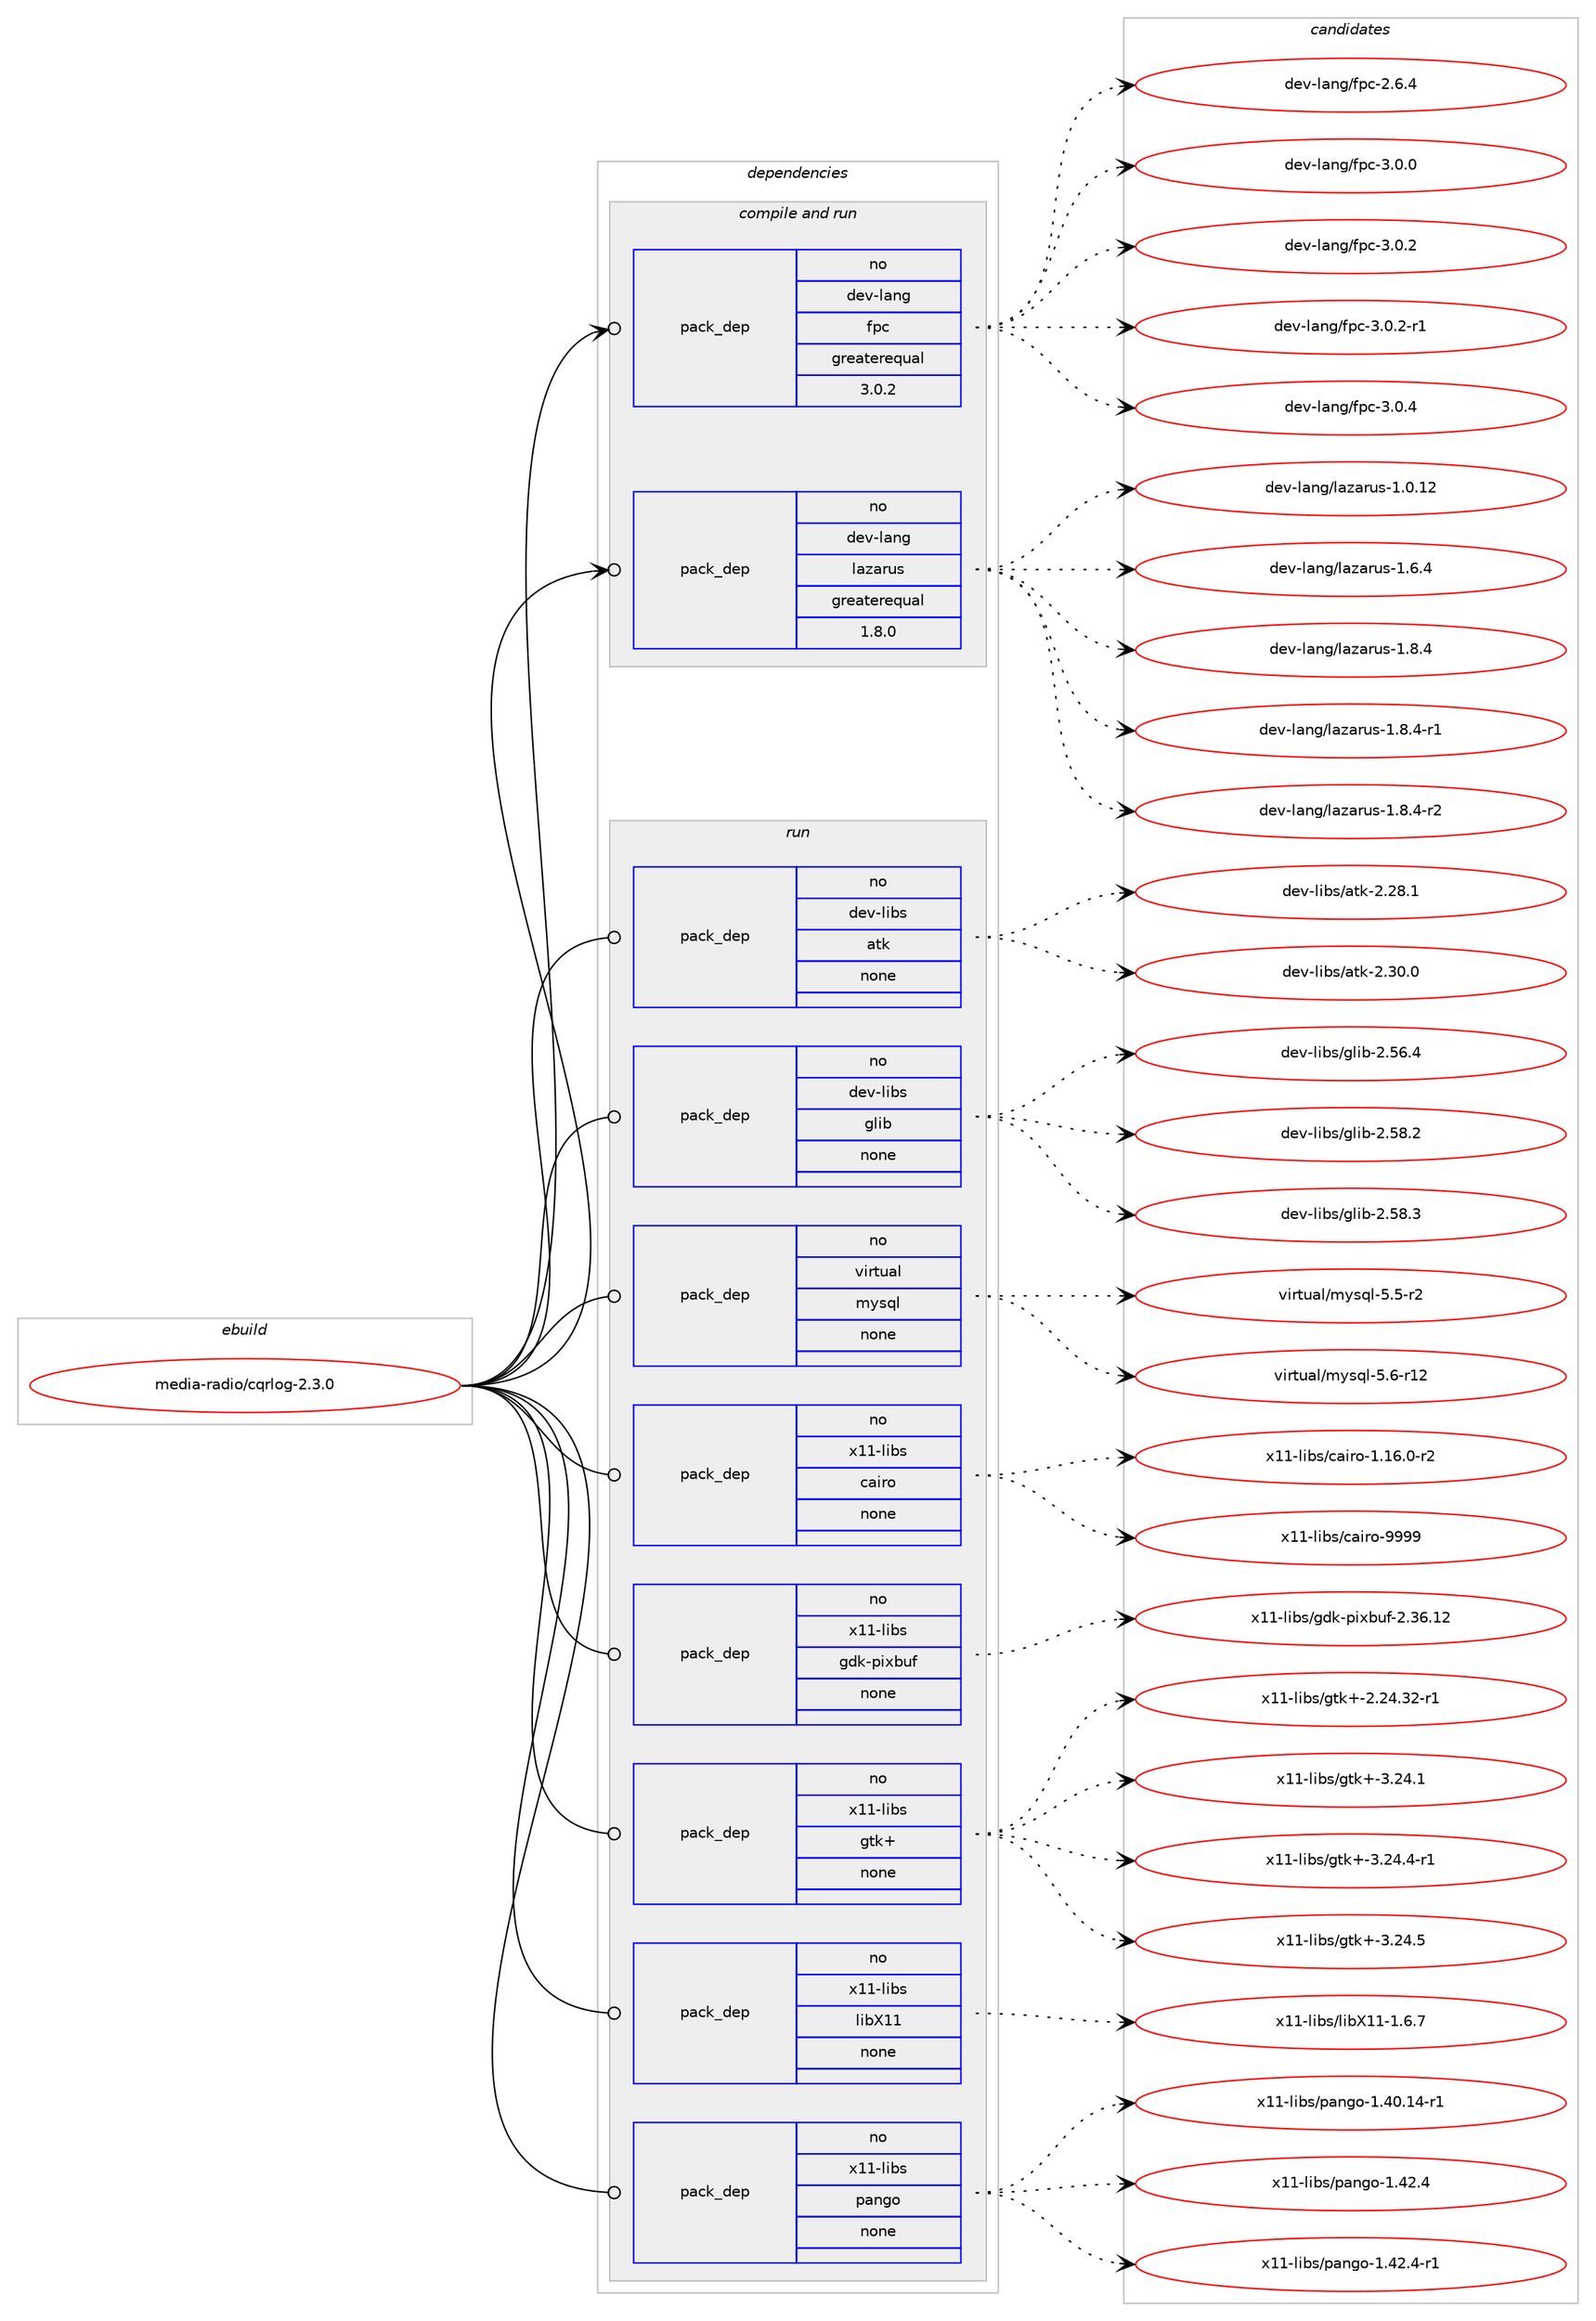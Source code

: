 digraph prolog {

# *************
# Graph options
# *************

newrank=true;
concentrate=true;
compound=true;
graph [rankdir=LR,fontname=Helvetica,fontsize=10,ranksep=1.5];#, ranksep=2.5, nodesep=0.2];
edge  [arrowhead=vee];
node  [fontname=Helvetica,fontsize=10];

# **********
# The ebuild
# **********

subgraph cluster_leftcol {
color=gray;
rank=same;
label=<<i>ebuild</i>>;
id [label="media-radio/cqrlog-2.3.0", color=red, width=4, href="../media-radio/cqrlog-2.3.0.svg"];
}

# ****************
# The dependencies
# ****************

subgraph cluster_midcol {
color=gray;
label=<<i>dependencies</i>>;
subgraph cluster_compile {
fillcolor="#eeeeee";
style=filled;
label=<<i>compile</i>>;
}
subgraph cluster_compileandrun {
fillcolor="#eeeeee";
style=filled;
label=<<i>compile and run</i>>;
subgraph pack1706 {
dependency1985 [label=<<TABLE BORDER="0" CELLBORDER="1" CELLSPACING="0" CELLPADDING="4" WIDTH="220"><TR><TD ROWSPAN="6" CELLPADDING="30">pack_dep</TD></TR><TR><TD WIDTH="110">no</TD></TR><TR><TD>dev-lang</TD></TR><TR><TD>fpc</TD></TR><TR><TD>greaterequal</TD></TR><TR><TD>3.0.2</TD></TR></TABLE>>, shape=none, color=blue];
}
id:e -> dependency1985:w [weight=20,style="solid",arrowhead="odotvee"];
subgraph pack1707 {
dependency1986 [label=<<TABLE BORDER="0" CELLBORDER="1" CELLSPACING="0" CELLPADDING="4" WIDTH="220"><TR><TD ROWSPAN="6" CELLPADDING="30">pack_dep</TD></TR><TR><TD WIDTH="110">no</TD></TR><TR><TD>dev-lang</TD></TR><TR><TD>lazarus</TD></TR><TR><TD>greaterequal</TD></TR><TR><TD>1.8.0</TD></TR></TABLE>>, shape=none, color=blue];
}
id:e -> dependency1986:w [weight=20,style="solid",arrowhead="odotvee"];
}
subgraph cluster_run {
fillcolor="#eeeeee";
style=filled;
label=<<i>run</i>>;
subgraph pack1708 {
dependency1987 [label=<<TABLE BORDER="0" CELLBORDER="1" CELLSPACING="0" CELLPADDING="4" WIDTH="220"><TR><TD ROWSPAN="6" CELLPADDING="30">pack_dep</TD></TR><TR><TD WIDTH="110">no</TD></TR><TR><TD>dev-libs</TD></TR><TR><TD>atk</TD></TR><TR><TD>none</TD></TR><TR><TD></TD></TR></TABLE>>, shape=none, color=blue];
}
id:e -> dependency1987:w [weight=20,style="solid",arrowhead="odot"];
subgraph pack1709 {
dependency1988 [label=<<TABLE BORDER="0" CELLBORDER="1" CELLSPACING="0" CELLPADDING="4" WIDTH="220"><TR><TD ROWSPAN="6" CELLPADDING="30">pack_dep</TD></TR><TR><TD WIDTH="110">no</TD></TR><TR><TD>dev-libs</TD></TR><TR><TD>glib</TD></TR><TR><TD>none</TD></TR><TR><TD></TD></TR></TABLE>>, shape=none, color=blue];
}
id:e -> dependency1988:w [weight=20,style="solid",arrowhead="odot"];
subgraph pack1710 {
dependency1989 [label=<<TABLE BORDER="0" CELLBORDER="1" CELLSPACING="0" CELLPADDING="4" WIDTH="220"><TR><TD ROWSPAN="6" CELLPADDING="30">pack_dep</TD></TR><TR><TD WIDTH="110">no</TD></TR><TR><TD>virtual</TD></TR><TR><TD>mysql</TD></TR><TR><TD>none</TD></TR><TR><TD></TD></TR></TABLE>>, shape=none, color=blue];
}
id:e -> dependency1989:w [weight=20,style="solid",arrowhead="odot"];
subgraph pack1711 {
dependency1990 [label=<<TABLE BORDER="0" CELLBORDER="1" CELLSPACING="0" CELLPADDING="4" WIDTH="220"><TR><TD ROWSPAN="6" CELLPADDING="30">pack_dep</TD></TR><TR><TD WIDTH="110">no</TD></TR><TR><TD>x11-libs</TD></TR><TR><TD>cairo</TD></TR><TR><TD>none</TD></TR><TR><TD></TD></TR></TABLE>>, shape=none, color=blue];
}
id:e -> dependency1990:w [weight=20,style="solid",arrowhead="odot"];
subgraph pack1712 {
dependency1991 [label=<<TABLE BORDER="0" CELLBORDER="1" CELLSPACING="0" CELLPADDING="4" WIDTH="220"><TR><TD ROWSPAN="6" CELLPADDING="30">pack_dep</TD></TR><TR><TD WIDTH="110">no</TD></TR><TR><TD>x11-libs</TD></TR><TR><TD>gdk-pixbuf</TD></TR><TR><TD>none</TD></TR><TR><TD></TD></TR></TABLE>>, shape=none, color=blue];
}
id:e -> dependency1991:w [weight=20,style="solid",arrowhead="odot"];
subgraph pack1713 {
dependency1992 [label=<<TABLE BORDER="0" CELLBORDER="1" CELLSPACING="0" CELLPADDING="4" WIDTH="220"><TR><TD ROWSPAN="6" CELLPADDING="30">pack_dep</TD></TR><TR><TD WIDTH="110">no</TD></TR><TR><TD>x11-libs</TD></TR><TR><TD>gtk+</TD></TR><TR><TD>none</TD></TR><TR><TD></TD></TR></TABLE>>, shape=none, color=blue];
}
id:e -> dependency1992:w [weight=20,style="solid",arrowhead="odot"];
subgraph pack1714 {
dependency1993 [label=<<TABLE BORDER="0" CELLBORDER="1" CELLSPACING="0" CELLPADDING="4" WIDTH="220"><TR><TD ROWSPAN="6" CELLPADDING="30">pack_dep</TD></TR><TR><TD WIDTH="110">no</TD></TR><TR><TD>x11-libs</TD></TR><TR><TD>libX11</TD></TR><TR><TD>none</TD></TR><TR><TD></TD></TR></TABLE>>, shape=none, color=blue];
}
id:e -> dependency1993:w [weight=20,style="solid",arrowhead="odot"];
subgraph pack1715 {
dependency1994 [label=<<TABLE BORDER="0" CELLBORDER="1" CELLSPACING="0" CELLPADDING="4" WIDTH="220"><TR><TD ROWSPAN="6" CELLPADDING="30">pack_dep</TD></TR><TR><TD WIDTH="110">no</TD></TR><TR><TD>x11-libs</TD></TR><TR><TD>pango</TD></TR><TR><TD>none</TD></TR><TR><TD></TD></TR></TABLE>>, shape=none, color=blue];
}
id:e -> dependency1994:w [weight=20,style="solid",arrowhead="odot"];
}
}

# **************
# The candidates
# **************

subgraph cluster_choices {
rank=same;
color=gray;
label=<<i>candidates</i>>;

subgraph choice1706 {
color=black;
nodesep=1;
choice10010111845108971101034710211299455046544652 [label="dev-lang/fpc-2.6.4", color=red, width=4,href="../dev-lang/fpc-2.6.4.svg"];
choice10010111845108971101034710211299455146484648 [label="dev-lang/fpc-3.0.0", color=red, width=4,href="../dev-lang/fpc-3.0.0.svg"];
choice10010111845108971101034710211299455146484650 [label="dev-lang/fpc-3.0.2", color=red, width=4,href="../dev-lang/fpc-3.0.2.svg"];
choice100101118451089711010347102112994551464846504511449 [label="dev-lang/fpc-3.0.2-r1", color=red, width=4,href="../dev-lang/fpc-3.0.2-r1.svg"];
choice10010111845108971101034710211299455146484652 [label="dev-lang/fpc-3.0.4", color=red, width=4,href="../dev-lang/fpc-3.0.4.svg"];
dependency1985:e -> choice10010111845108971101034710211299455046544652:w [style=dotted,weight="100"];
dependency1985:e -> choice10010111845108971101034710211299455146484648:w [style=dotted,weight="100"];
dependency1985:e -> choice10010111845108971101034710211299455146484650:w [style=dotted,weight="100"];
dependency1985:e -> choice100101118451089711010347102112994551464846504511449:w [style=dotted,weight="100"];
dependency1985:e -> choice10010111845108971101034710211299455146484652:w [style=dotted,weight="100"];
}
subgraph choice1707 {
color=black;
nodesep=1;
choice100101118451089711010347108971229711411711545494648464950 [label="dev-lang/lazarus-1.0.12", color=red, width=4,href="../dev-lang/lazarus-1.0.12.svg"];
choice1001011184510897110103471089712297114117115454946544652 [label="dev-lang/lazarus-1.6.4", color=red, width=4,href="../dev-lang/lazarus-1.6.4.svg"];
choice1001011184510897110103471089712297114117115454946564652 [label="dev-lang/lazarus-1.8.4", color=red, width=4,href="../dev-lang/lazarus-1.8.4.svg"];
choice10010111845108971101034710897122971141171154549465646524511449 [label="dev-lang/lazarus-1.8.4-r1", color=red, width=4,href="../dev-lang/lazarus-1.8.4-r1.svg"];
choice10010111845108971101034710897122971141171154549465646524511450 [label="dev-lang/lazarus-1.8.4-r2", color=red, width=4,href="../dev-lang/lazarus-1.8.4-r2.svg"];
dependency1986:e -> choice100101118451089711010347108971229711411711545494648464950:w [style=dotted,weight="100"];
dependency1986:e -> choice1001011184510897110103471089712297114117115454946544652:w [style=dotted,weight="100"];
dependency1986:e -> choice1001011184510897110103471089712297114117115454946564652:w [style=dotted,weight="100"];
dependency1986:e -> choice10010111845108971101034710897122971141171154549465646524511449:w [style=dotted,weight="100"];
dependency1986:e -> choice10010111845108971101034710897122971141171154549465646524511450:w [style=dotted,weight="100"];
}
subgraph choice1708 {
color=black;
nodesep=1;
choice1001011184510810598115479711610745504650564649 [label="dev-libs/atk-2.28.1", color=red, width=4,href="../dev-libs/atk-2.28.1.svg"];
choice1001011184510810598115479711610745504651484648 [label="dev-libs/atk-2.30.0", color=red, width=4,href="../dev-libs/atk-2.30.0.svg"];
dependency1987:e -> choice1001011184510810598115479711610745504650564649:w [style=dotted,weight="100"];
dependency1987:e -> choice1001011184510810598115479711610745504651484648:w [style=dotted,weight="100"];
}
subgraph choice1709 {
color=black;
nodesep=1;
choice1001011184510810598115471031081059845504653544652 [label="dev-libs/glib-2.56.4", color=red, width=4,href="../dev-libs/glib-2.56.4.svg"];
choice1001011184510810598115471031081059845504653564650 [label="dev-libs/glib-2.58.2", color=red, width=4,href="../dev-libs/glib-2.58.2.svg"];
choice1001011184510810598115471031081059845504653564651 [label="dev-libs/glib-2.58.3", color=red, width=4,href="../dev-libs/glib-2.58.3.svg"];
dependency1988:e -> choice1001011184510810598115471031081059845504653544652:w [style=dotted,weight="100"];
dependency1988:e -> choice1001011184510810598115471031081059845504653564650:w [style=dotted,weight="100"];
dependency1988:e -> choice1001011184510810598115471031081059845504653564651:w [style=dotted,weight="100"];
}
subgraph choice1710 {
color=black;
nodesep=1;
choice1181051141161179710847109121115113108455346534511450 [label="virtual/mysql-5.5-r2", color=red, width=4,href="../virtual/mysql-5.5-r2.svg"];
choice118105114116117971084710912111511310845534654451144950 [label="virtual/mysql-5.6-r12", color=red, width=4,href="../virtual/mysql-5.6-r12.svg"];
dependency1989:e -> choice1181051141161179710847109121115113108455346534511450:w [style=dotted,weight="100"];
dependency1989:e -> choice118105114116117971084710912111511310845534654451144950:w [style=dotted,weight="100"];
}
subgraph choice1711 {
color=black;
nodesep=1;
choice12049494510810598115479997105114111454946495446484511450 [label="x11-libs/cairo-1.16.0-r2", color=red, width=4,href="../x11-libs/cairo-1.16.0-r2.svg"];
choice120494945108105981154799971051141114557575757 [label="x11-libs/cairo-9999", color=red, width=4,href="../x11-libs/cairo-9999.svg"];
dependency1990:e -> choice12049494510810598115479997105114111454946495446484511450:w [style=dotted,weight="100"];
dependency1990:e -> choice120494945108105981154799971051141114557575757:w [style=dotted,weight="100"];
}
subgraph choice1712 {
color=black;
nodesep=1;
choice120494945108105981154710310010745112105120981171024550465154464950 [label="x11-libs/gdk-pixbuf-2.36.12", color=red, width=4,href="../x11-libs/gdk-pixbuf-2.36.12.svg"];
dependency1991:e -> choice120494945108105981154710310010745112105120981171024550465154464950:w [style=dotted,weight="100"];
}
subgraph choice1713 {
color=black;
nodesep=1;
choice12049494510810598115471031161074345504650524651504511449 [label="x11-libs/gtk+-2.24.32-r1", color=red, width=4,href="../x11-libs/gtk+-2.24.32-r1.svg"];
choice12049494510810598115471031161074345514650524649 [label="x11-libs/gtk+-3.24.1", color=red, width=4,href="../x11-libs/gtk+-3.24.1.svg"];
choice120494945108105981154710311610743455146505246524511449 [label="x11-libs/gtk+-3.24.4-r1", color=red, width=4,href="../x11-libs/gtk+-3.24.4-r1.svg"];
choice12049494510810598115471031161074345514650524653 [label="x11-libs/gtk+-3.24.5", color=red, width=4,href="../x11-libs/gtk+-3.24.5.svg"];
dependency1992:e -> choice12049494510810598115471031161074345504650524651504511449:w [style=dotted,weight="100"];
dependency1992:e -> choice12049494510810598115471031161074345514650524649:w [style=dotted,weight="100"];
dependency1992:e -> choice120494945108105981154710311610743455146505246524511449:w [style=dotted,weight="100"];
dependency1992:e -> choice12049494510810598115471031161074345514650524653:w [style=dotted,weight="100"];
}
subgraph choice1714 {
color=black;
nodesep=1;
choice120494945108105981154710810598884949454946544655 [label="x11-libs/libX11-1.6.7", color=red, width=4,href="../x11-libs/libX11-1.6.7.svg"];
dependency1993:e -> choice120494945108105981154710810598884949454946544655:w [style=dotted,weight="100"];
}
subgraph choice1715 {
color=black;
nodesep=1;
choice12049494510810598115471129711010311145494652484649524511449 [label="x11-libs/pango-1.40.14-r1", color=red, width=4,href="../x11-libs/pango-1.40.14-r1.svg"];
choice12049494510810598115471129711010311145494652504652 [label="x11-libs/pango-1.42.4", color=red, width=4,href="../x11-libs/pango-1.42.4.svg"];
choice120494945108105981154711297110103111454946525046524511449 [label="x11-libs/pango-1.42.4-r1", color=red, width=4,href="../x11-libs/pango-1.42.4-r1.svg"];
dependency1994:e -> choice12049494510810598115471129711010311145494652484649524511449:w [style=dotted,weight="100"];
dependency1994:e -> choice12049494510810598115471129711010311145494652504652:w [style=dotted,weight="100"];
dependency1994:e -> choice120494945108105981154711297110103111454946525046524511449:w [style=dotted,weight="100"];
}
}

}
